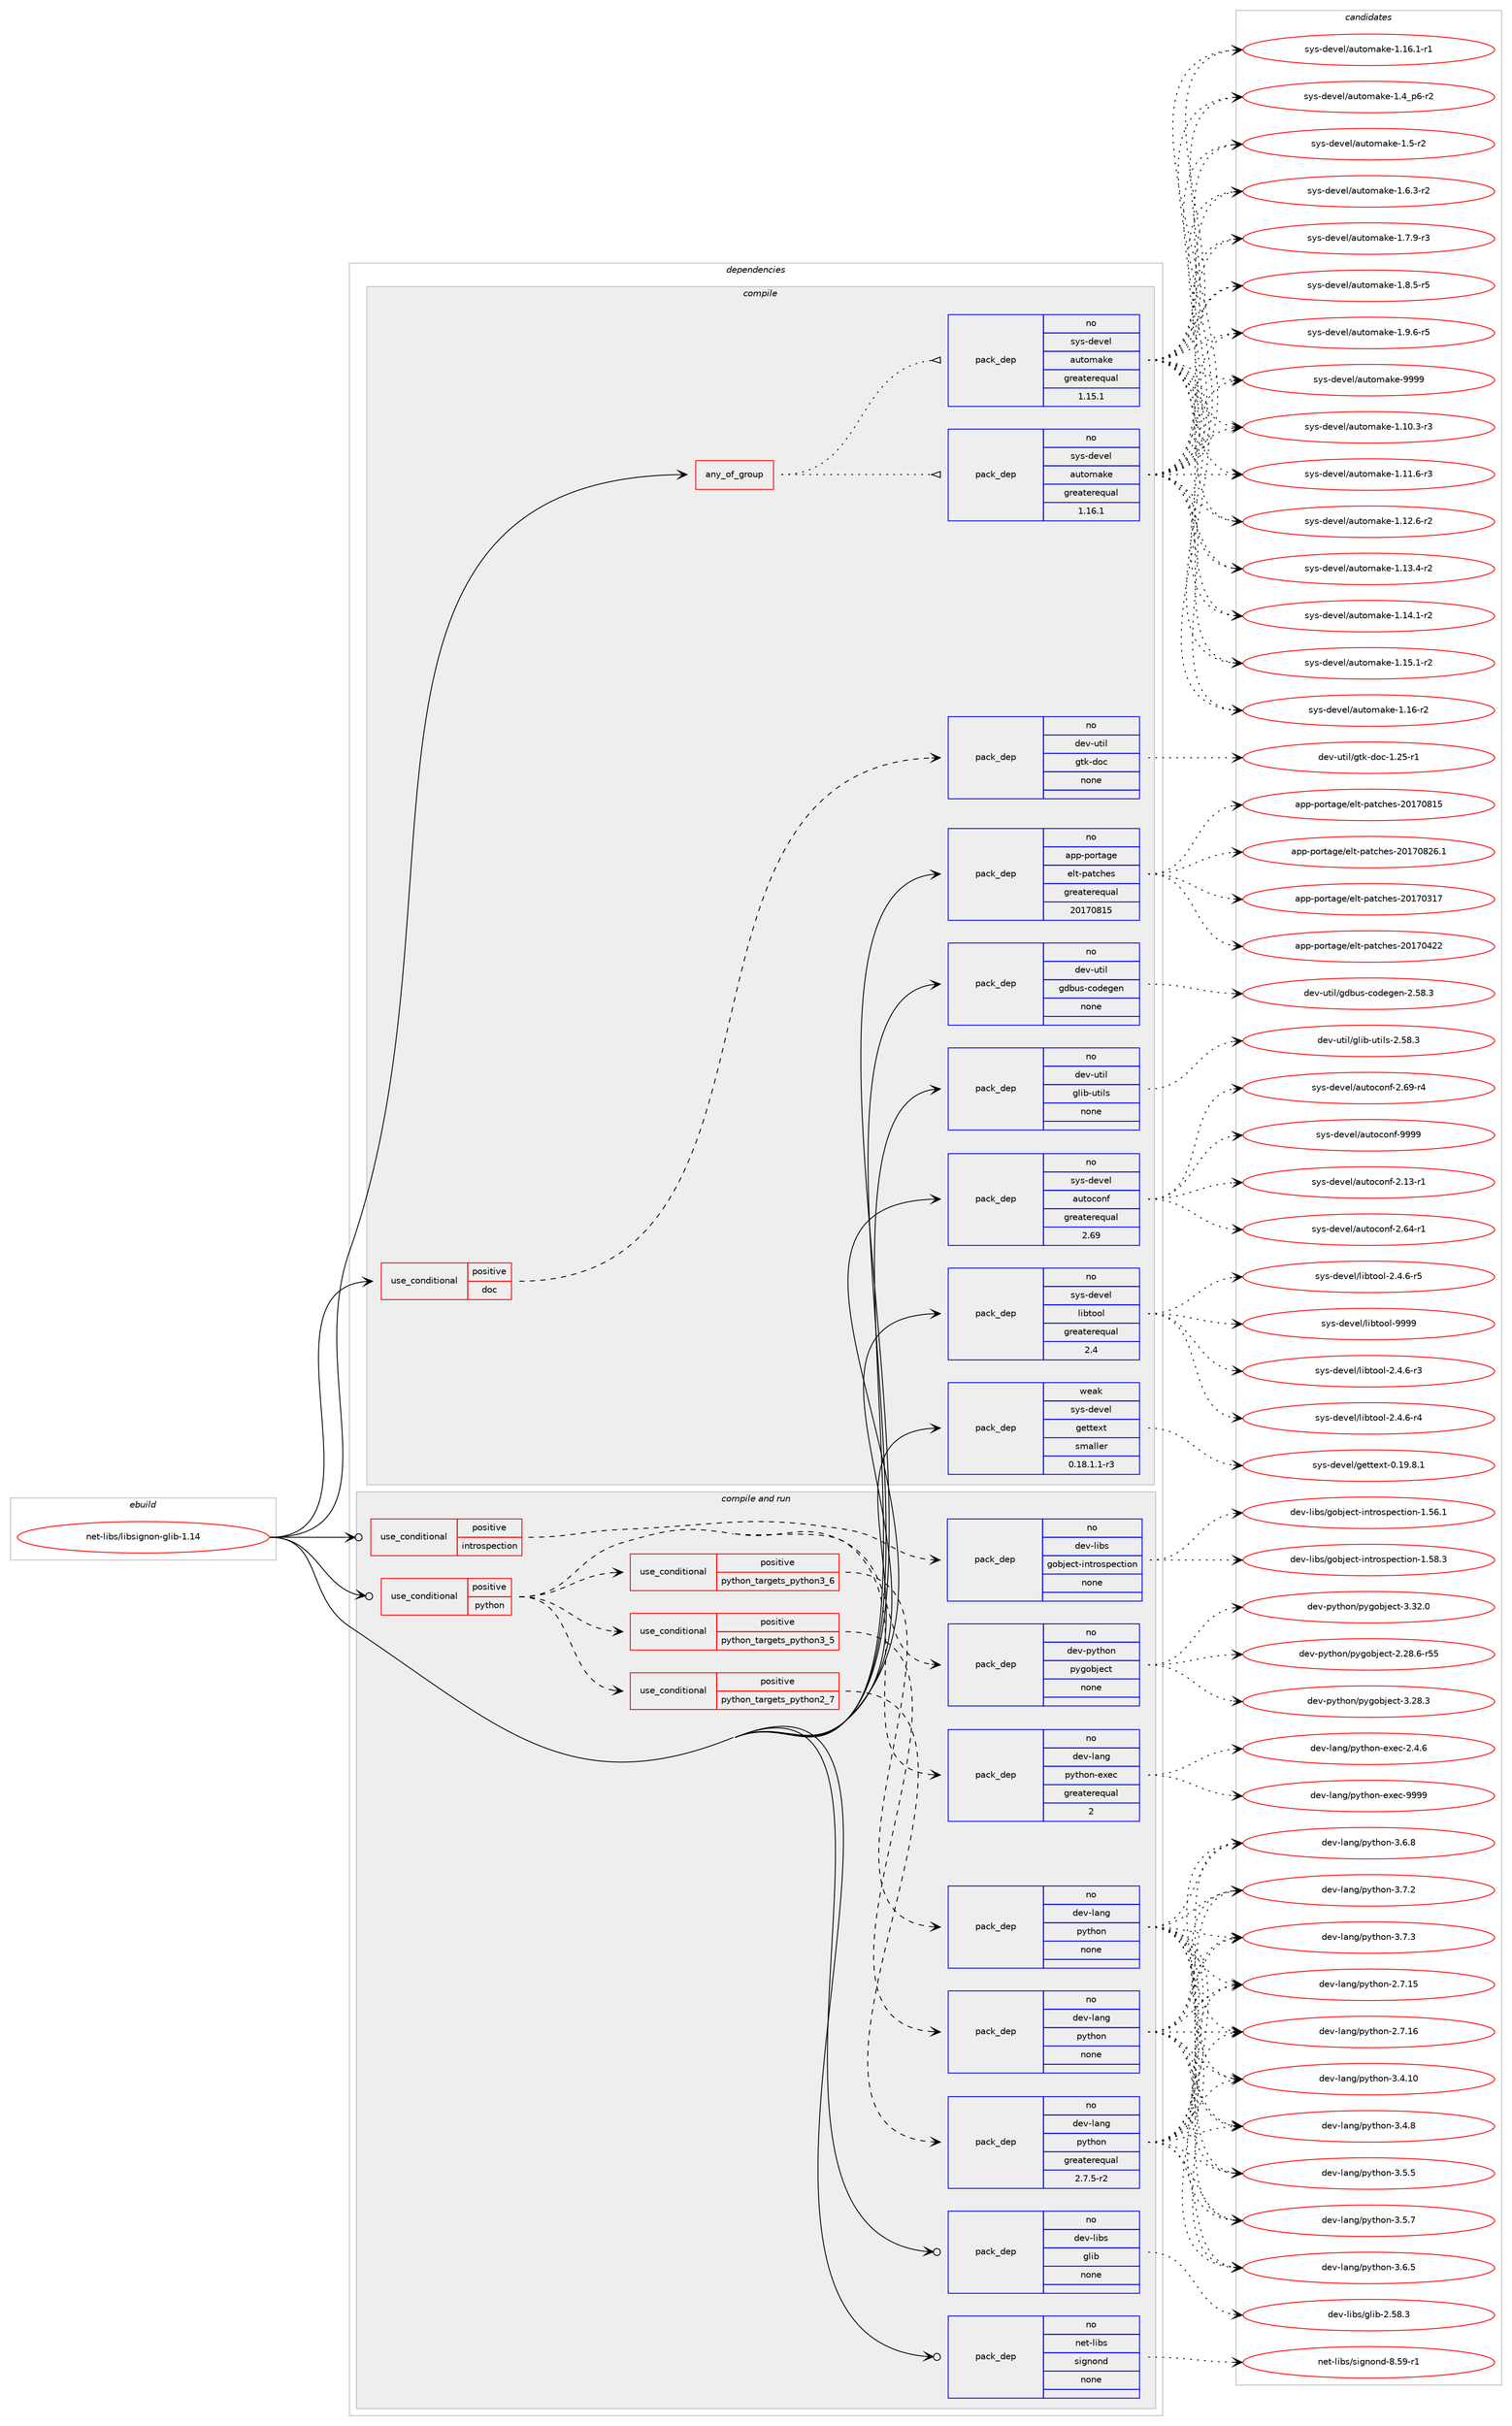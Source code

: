 digraph prolog {

# *************
# Graph options
# *************

newrank=true;
concentrate=true;
compound=true;
graph [rankdir=LR,fontname=Helvetica,fontsize=10,ranksep=1.5];#, ranksep=2.5, nodesep=0.2];
edge  [arrowhead=vee];
node  [fontname=Helvetica,fontsize=10];

# **********
# The ebuild
# **********

subgraph cluster_leftcol {
color=gray;
rank=same;
label=<<i>ebuild</i>>;
id [label="net-libs/libsignon-glib-1.14", color=red, width=4, href="../net-libs/libsignon-glib-1.14.svg"];
}

# ****************
# The dependencies
# ****************

subgraph cluster_midcol {
color=gray;
label=<<i>dependencies</i>>;
subgraph cluster_compile {
fillcolor="#eeeeee";
style=filled;
label=<<i>compile</i>>;
subgraph any41 {
dependency2632 [label=<<TABLE BORDER="0" CELLBORDER="1" CELLSPACING="0" CELLPADDING="4"><TR><TD CELLPADDING="10">any_of_group</TD></TR></TABLE>>, shape=none, color=red];subgraph pack1968 {
dependency2633 [label=<<TABLE BORDER="0" CELLBORDER="1" CELLSPACING="0" CELLPADDING="4" WIDTH="220"><TR><TD ROWSPAN="6" CELLPADDING="30">pack_dep</TD></TR><TR><TD WIDTH="110">no</TD></TR><TR><TD>sys-devel</TD></TR><TR><TD>automake</TD></TR><TR><TD>greaterequal</TD></TR><TR><TD>1.16.1</TD></TR></TABLE>>, shape=none, color=blue];
}
dependency2632:e -> dependency2633:w [weight=20,style="dotted",arrowhead="oinv"];
subgraph pack1969 {
dependency2634 [label=<<TABLE BORDER="0" CELLBORDER="1" CELLSPACING="0" CELLPADDING="4" WIDTH="220"><TR><TD ROWSPAN="6" CELLPADDING="30">pack_dep</TD></TR><TR><TD WIDTH="110">no</TD></TR><TR><TD>sys-devel</TD></TR><TR><TD>automake</TD></TR><TR><TD>greaterequal</TD></TR><TR><TD>1.15.1</TD></TR></TABLE>>, shape=none, color=blue];
}
dependency2632:e -> dependency2634:w [weight=20,style="dotted",arrowhead="oinv"];
}
id:e -> dependency2632:w [weight=20,style="solid",arrowhead="vee"];
subgraph cond618 {
dependency2635 [label=<<TABLE BORDER="0" CELLBORDER="1" CELLSPACING="0" CELLPADDING="4"><TR><TD ROWSPAN="3" CELLPADDING="10">use_conditional</TD></TR><TR><TD>positive</TD></TR><TR><TD>doc</TD></TR></TABLE>>, shape=none, color=red];
subgraph pack1970 {
dependency2636 [label=<<TABLE BORDER="0" CELLBORDER="1" CELLSPACING="0" CELLPADDING="4" WIDTH="220"><TR><TD ROWSPAN="6" CELLPADDING="30">pack_dep</TD></TR><TR><TD WIDTH="110">no</TD></TR><TR><TD>dev-util</TD></TR><TR><TD>gtk-doc</TD></TR><TR><TD>none</TD></TR><TR><TD></TD></TR></TABLE>>, shape=none, color=blue];
}
dependency2635:e -> dependency2636:w [weight=20,style="dashed",arrowhead="vee"];
}
id:e -> dependency2635:w [weight=20,style="solid",arrowhead="vee"];
subgraph pack1971 {
dependency2637 [label=<<TABLE BORDER="0" CELLBORDER="1" CELLSPACING="0" CELLPADDING="4" WIDTH="220"><TR><TD ROWSPAN="6" CELLPADDING="30">pack_dep</TD></TR><TR><TD WIDTH="110">no</TD></TR><TR><TD>app-portage</TD></TR><TR><TD>elt-patches</TD></TR><TR><TD>greaterequal</TD></TR><TR><TD>20170815</TD></TR></TABLE>>, shape=none, color=blue];
}
id:e -> dependency2637:w [weight=20,style="solid",arrowhead="vee"];
subgraph pack1972 {
dependency2638 [label=<<TABLE BORDER="0" CELLBORDER="1" CELLSPACING="0" CELLPADDING="4" WIDTH="220"><TR><TD ROWSPAN="6" CELLPADDING="30">pack_dep</TD></TR><TR><TD WIDTH="110">no</TD></TR><TR><TD>dev-util</TD></TR><TR><TD>gdbus-codegen</TD></TR><TR><TD>none</TD></TR><TR><TD></TD></TR></TABLE>>, shape=none, color=blue];
}
id:e -> dependency2638:w [weight=20,style="solid",arrowhead="vee"];
subgraph pack1973 {
dependency2639 [label=<<TABLE BORDER="0" CELLBORDER="1" CELLSPACING="0" CELLPADDING="4" WIDTH="220"><TR><TD ROWSPAN="6" CELLPADDING="30">pack_dep</TD></TR><TR><TD WIDTH="110">no</TD></TR><TR><TD>dev-util</TD></TR><TR><TD>glib-utils</TD></TR><TR><TD>none</TD></TR><TR><TD></TD></TR></TABLE>>, shape=none, color=blue];
}
id:e -> dependency2639:w [weight=20,style="solid",arrowhead="vee"];
subgraph pack1974 {
dependency2640 [label=<<TABLE BORDER="0" CELLBORDER="1" CELLSPACING="0" CELLPADDING="4" WIDTH="220"><TR><TD ROWSPAN="6" CELLPADDING="30">pack_dep</TD></TR><TR><TD WIDTH="110">no</TD></TR><TR><TD>sys-devel</TD></TR><TR><TD>autoconf</TD></TR><TR><TD>greaterequal</TD></TR><TR><TD>2.69</TD></TR></TABLE>>, shape=none, color=blue];
}
id:e -> dependency2640:w [weight=20,style="solid",arrowhead="vee"];
subgraph pack1975 {
dependency2641 [label=<<TABLE BORDER="0" CELLBORDER="1" CELLSPACING="0" CELLPADDING="4" WIDTH="220"><TR><TD ROWSPAN="6" CELLPADDING="30">pack_dep</TD></TR><TR><TD WIDTH="110">no</TD></TR><TR><TD>sys-devel</TD></TR><TR><TD>libtool</TD></TR><TR><TD>greaterequal</TD></TR><TR><TD>2.4</TD></TR></TABLE>>, shape=none, color=blue];
}
id:e -> dependency2641:w [weight=20,style="solid",arrowhead="vee"];
subgraph pack1976 {
dependency2642 [label=<<TABLE BORDER="0" CELLBORDER="1" CELLSPACING="0" CELLPADDING="4" WIDTH="220"><TR><TD ROWSPAN="6" CELLPADDING="30">pack_dep</TD></TR><TR><TD WIDTH="110">weak</TD></TR><TR><TD>sys-devel</TD></TR><TR><TD>gettext</TD></TR><TR><TD>smaller</TD></TR><TR><TD>0.18.1.1-r3</TD></TR></TABLE>>, shape=none, color=blue];
}
id:e -> dependency2642:w [weight=20,style="solid",arrowhead="vee"];
}
subgraph cluster_compileandrun {
fillcolor="#eeeeee";
style=filled;
label=<<i>compile and run</i>>;
subgraph cond619 {
dependency2643 [label=<<TABLE BORDER="0" CELLBORDER="1" CELLSPACING="0" CELLPADDING="4"><TR><TD ROWSPAN="3" CELLPADDING="10">use_conditional</TD></TR><TR><TD>positive</TD></TR><TR><TD>introspection</TD></TR></TABLE>>, shape=none, color=red];
subgraph pack1977 {
dependency2644 [label=<<TABLE BORDER="0" CELLBORDER="1" CELLSPACING="0" CELLPADDING="4" WIDTH="220"><TR><TD ROWSPAN="6" CELLPADDING="30">pack_dep</TD></TR><TR><TD WIDTH="110">no</TD></TR><TR><TD>dev-libs</TD></TR><TR><TD>gobject-introspection</TD></TR><TR><TD>none</TD></TR><TR><TD></TD></TR></TABLE>>, shape=none, color=blue];
}
dependency2643:e -> dependency2644:w [weight=20,style="dashed",arrowhead="vee"];
}
id:e -> dependency2643:w [weight=20,style="solid",arrowhead="odotvee"];
subgraph cond620 {
dependency2645 [label=<<TABLE BORDER="0" CELLBORDER="1" CELLSPACING="0" CELLPADDING="4"><TR><TD ROWSPAN="3" CELLPADDING="10">use_conditional</TD></TR><TR><TD>positive</TD></TR><TR><TD>python</TD></TR></TABLE>>, shape=none, color=red];
subgraph cond621 {
dependency2646 [label=<<TABLE BORDER="0" CELLBORDER="1" CELLSPACING="0" CELLPADDING="4"><TR><TD ROWSPAN="3" CELLPADDING="10">use_conditional</TD></TR><TR><TD>positive</TD></TR><TR><TD>python_targets_python2_7</TD></TR></TABLE>>, shape=none, color=red];
subgraph pack1978 {
dependency2647 [label=<<TABLE BORDER="0" CELLBORDER="1" CELLSPACING="0" CELLPADDING="4" WIDTH="220"><TR><TD ROWSPAN="6" CELLPADDING="30">pack_dep</TD></TR><TR><TD WIDTH="110">no</TD></TR><TR><TD>dev-lang</TD></TR><TR><TD>python</TD></TR><TR><TD>greaterequal</TD></TR><TR><TD>2.7.5-r2</TD></TR></TABLE>>, shape=none, color=blue];
}
dependency2646:e -> dependency2647:w [weight=20,style="dashed",arrowhead="vee"];
}
dependency2645:e -> dependency2646:w [weight=20,style="dashed",arrowhead="vee"];
subgraph cond622 {
dependency2648 [label=<<TABLE BORDER="0" CELLBORDER="1" CELLSPACING="0" CELLPADDING="4"><TR><TD ROWSPAN="3" CELLPADDING="10">use_conditional</TD></TR><TR><TD>positive</TD></TR><TR><TD>python_targets_python3_5</TD></TR></TABLE>>, shape=none, color=red];
subgraph pack1979 {
dependency2649 [label=<<TABLE BORDER="0" CELLBORDER="1" CELLSPACING="0" CELLPADDING="4" WIDTH="220"><TR><TD ROWSPAN="6" CELLPADDING="30">pack_dep</TD></TR><TR><TD WIDTH="110">no</TD></TR><TR><TD>dev-lang</TD></TR><TR><TD>python</TD></TR><TR><TD>none</TD></TR><TR><TD></TD></TR></TABLE>>, shape=none, color=blue];
}
dependency2648:e -> dependency2649:w [weight=20,style="dashed",arrowhead="vee"];
}
dependency2645:e -> dependency2648:w [weight=20,style="dashed",arrowhead="vee"];
subgraph cond623 {
dependency2650 [label=<<TABLE BORDER="0" CELLBORDER="1" CELLSPACING="0" CELLPADDING="4"><TR><TD ROWSPAN="3" CELLPADDING="10">use_conditional</TD></TR><TR><TD>positive</TD></TR><TR><TD>python_targets_python3_6</TD></TR></TABLE>>, shape=none, color=red];
subgraph pack1980 {
dependency2651 [label=<<TABLE BORDER="0" CELLBORDER="1" CELLSPACING="0" CELLPADDING="4" WIDTH="220"><TR><TD ROWSPAN="6" CELLPADDING="30">pack_dep</TD></TR><TR><TD WIDTH="110">no</TD></TR><TR><TD>dev-lang</TD></TR><TR><TD>python</TD></TR><TR><TD>none</TD></TR><TR><TD></TD></TR></TABLE>>, shape=none, color=blue];
}
dependency2650:e -> dependency2651:w [weight=20,style="dashed",arrowhead="vee"];
}
dependency2645:e -> dependency2650:w [weight=20,style="dashed",arrowhead="vee"];
subgraph pack1981 {
dependency2652 [label=<<TABLE BORDER="0" CELLBORDER="1" CELLSPACING="0" CELLPADDING="4" WIDTH="220"><TR><TD ROWSPAN="6" CELLPADDING="30">pack_dep</TD></TR><TR><TD WIDTH="110">no</TD></TR><TR><TD>dev-lang</TD></TR><TR><TD>python-exec</TD></TR><TR><TD>greaterequal</TD></TR><TR><TD>2</TD></TR></TABLE>>, shape=none, color=blue];
}
dependency2645:e -> dependency2652:w [weight=20,style="dashed",arrowhead="vee"];
subgraph pack1982 {
dependency2653 [label=<<TABLE BORDER="0" CELLBORDER="1" CELLSPACING="0" CELLPADDING="4" WIDTH="220"><TR><TD ROWSPAN="6" CELLPADDING="30">pack_dep</TD></TR><TR><TD WIDTH="110">no</TD></TR><TR><TD>dev-python</TD></TR><TR><TD>pygobject</TD></TR><TR><TD>none</TD></TR><TR><TD></TD></TR></TABLE>>, shape=none, color=blue];
}
dependency2645:e -> dependency2653:w [weight=20,style="dashed",arrowhead="vee"];
}
id:e -> dependency2645:w [weight=20,style="solid",arrowhead="odotvee"];
subgraph pack1983 {
dependency2654 [label=<<TABLE BORDER="0" CELLBORDER="1" CELLSPACING="0" CELLPADDING="4" WIDTH="220"><TR><TD ROWSPAN="6" CELLPADDING="30">pack_dep</TD></TR><TR><TD WIDTH="110">no</TD></TR><TR><TD>dev-libs</TD></TR><TR><TD>glib</TD></TR><TR><TD>none</TD></TR><TR><TD></TD></TR></TABLE>>, shape=none, color=blue];
}
id:e -> dependency2654:w [weight=20,style="solid",arrowhead="odotvee"];
subgraph pack1984 {
dependency2655 [label=<<TABLE BORDER="0" CELLBORDER="1" CELLSPACING="0" CELLPADDING="4" WIDTH="220"><TR><TD ROWSPAN="6" CELLPADDING="30">pack_dep</TD></TR><TR><TD WIDTH="110">no</TD></TR><TR><TD>net-libs</TD></TR><TR><TD>signond</TD></TR><TR><TD>none</TD></TR><TR><TD></TD></TR></TABLE>>, shape=none, color=blue];
}
id:e -> dependency2655:w [weight=20,style="solid",arrowhead="odotvee"];
}
subgraph cluster_run {
fillcolor="#eeeeee";
style=filled;
label=<<i>run</i>>;
}
}

# **************
# The candidates
# **************

subgraph cluster_choices {
rank=same;
color=gray;
label=<<i>candidates</i>>;

subgraph choice1968 {
color=black;
nodesep=1;
choice11512111545100101118101108479711711611110997107101454946494846514511451 [label="sys-devel/automake-1.10.3-r3", color=red, width=4,href="../sys-devel/automake-1.10.3-r3.svg"];
choice11512111545100101118101108479711711611110997107101454946494946544511451 [label="sys-devel/automake-1.11.6-r3", color=red, width=4,href="../sys-devel/automake-1.11.6-r3.svg"];
choice11512111545100101118101108479711711611110997107101454946495046544511450 [label="sys-devel/automake-1.12.6-r2", color=red, width=4,href="../sys-devel/automake-1.12.6-r2.svg"];
choice11512111545100101118101108479711711611110997107101454946495146524511450 [label="sys-devel/automake-1.13.4-r2", color=red, width=4,href="../sys-devel/automake-1.13.4-r2.svg"];
choice11512111545100101118101108479711711611110997107101454946495246494511450 [label="sys-devel/automake-1.14.1-r2", color=red, width=4,href="../sys-devel/automake-1.14.1-r2.svg"];
choice11512111545100101118101108479711711611110997107101454946495346494511450 [label="sys-devel/automake-1.15.1-r2", color=red, width=4,href="../sys-devel/automake-1.15.1-r2.svg"];
choice1151211154510010111810110847971171161111099710710145494649544511450 [label="sys-devel/automake-1.16-r2", color=red, width=4,href="../sys-devel/automake-1.16-r2.svg"];
choice11512111545100101118101108479711711611110997107101454946495446494511449 [label="sys-devel/automake-1.16.1-r1", color=red, width=4,href="../sys-devel/automake-1.16.1-r1.svg"];
choice115121115451001011181011084797117116111109971071014549465295112544511450 [label="sys-devel/automake-1.4_p6-r2", color=red, width=4,href="../sys-devel/automake-1.4_p6-r2.svg"];
choice11512111545100101118101108479711711611110997107101454946534511450 [label="sys-devel/automake-1.5-r2", color=red, width=4,href="../sys-devel/automake-1.5-r2.svg"];
choice115121115451001011181011084797117116111109971071014549465446514511450 [label="sys-devel/automake-1.6.3-r2", color=red, width=4,href="../sys-devel/automake-1.6.3-r2.svg"];
choice115121115451001011181011084797117116111109971071014549465546574511451 [label="sys-devel/automake-1.7.9-r3", color=red, width=4,href="../sys-devel/automake-1.7.9-r3.svg"];
choice115121115451001011181011084797117116111109971071014549465646534511453 [label="sys-devel/automake-1.8.5-r5", color=red, width=4,href="../sys-devel/automake-1.8.5-r5.svg"];
choice115121115451001011181011084797117116111109971071014549465746544511453 [label="sys-devel/automake-1.9.6-r5", color=red, width=4,href="../sys-devel/automake-1.9.6-r5.svg"];
choice115121115451001011181011084797117116111109971071014557575757 [label="sys-devel/automake-9999", color=red, width=4,href="../sys-devel/automake-9999.svg"];
dependency2633:e -> choice11512111545100101118101108479711711611110997107101454946494846514511451:w [style=dotted,weight="100"];
dependency2633:e -> choice11512111545100101118101108479711711611110997107101454946494946544511451:w [style=dotted,weight="100"];
dependency2633:e -> choice11512111545100101118101108479711711611110997107101454946495046544511450:w [style=dotted,weight="100"];
dependency2633:e -> choice11512111545100101118101108479711711611110997107101454946495146524511450:w [style=dotted,weight="100"];
dependency2633:e -> choice11512111545100101118101108479711711611110997107101454946495246494511450:w [style=dotted,weight="100"];
dependency2633:e -> choice11512111545100101118101108479711711611110997107101454946495346494511450:w [style=dotted,weight="100"];
dependency2633:e -> choice1151211154510010111810110847971171161111099710710145494649544511450:w [style=dotted,weight="100"];
dependency2633:e -> choice11512111545100101118101108479711711611110997107101454946495446494511449:w [style=dotted,weight="100"];
dependency2633:e -> choice115121115451001011181011084797117116111109971071014549465295112544511450:w [style=dotted,weight="100"];
dependency2633:e -> choice11512111545100101118101108479711711611110997107101454946534511450:w [style=dotted,weight="100"];
dependency2633:e -> choice115121115451001011181011084797117116111109971071014549465446514511450:w [style=dotted,weight="100"];
dependency2633:e -> choice115121115451001011181011084797117116111109971071014549465546574511451:w [style=dotted,weight="100"];
dependency2633:e -> choice115121115451001011181011084797117116111109971071014549465646534511453:w [style=dotted,weight="100"];
dependency2633:e -> choice115121115451001011181011084797117116111109971071014549465746544511453:w [style=dotted,weight="100"];
dependency2633:e -> choice115121115451001011181011084797117116111109971071014557575757:w [style=dotted,weight="100"];
}
subgraph choice1969 {
color=black;
nodesep=1;
choice11512111545100101118101108479711711611110997107101454946494846514511451 [label="sys-devel/automake-1.10.3-r3", color=red, width=4,href="../sys-devel/automake-1.10.3-r3.svg"];
choice11512111545100101118101108479711711611110997107101454946494946544511451 [label="sys-devel/automake-1.11.6-r3", color=red, width=4,href="../sys-devel/automake-1.11.6-r3.svg"];
choice11512111545100101118101108479711711611110997107101454946495046544511450 [label="sys-devel/automake-1.12.6-r2", color=red, width=4,href="../sys-devel/automake-1.12.6-r2.svg"];
choice11512111545100101118101108479711711611110997107101454946495146524511450 [label="sys-devel/automake-1.13.4-r2", color=red, width=4,href="../sys-devel/automake-1.13.4-r2.svg"];
choice11512111545100101118101108479711711611110997107101454946495246494511450 [label="sys-devel/automake-1.14.1-r2", color=red, width=4,href="../sys-devel/automake-1.14.1-r2.svg"];
choice11512111545100101118101108479711711611110997107101454946495346494511450 [label="sys-devel/automake-1.15.1-r2", color=red, width=4,href="../sys-devel/automake-1.15.1-r2.svg"];
choice1151211154510010111810110847971171161111099710710145494649544511450 [label="sys-devel/automake-1.16-r2", color=red, width=4,href="../sys-devel/automake-1.16-r2.svg"];
choice11512111545100101118101108479711711611110997107101454946495446494511449 [label="sys-devel/automake-1.16.1-r1", color=red, width=4,href="../sys-devel/automake-1.16.1-r1.svg"];
choice115121115451001011181011084797117116111109971071014549465295112544511450 [label="sys-devel/automake-1.4_p6-r2", color=red, width=4,href="../sys-devel/automake-1.4_p6-r2.svg"];
choice11512111545100101118101108479711711611110997107101454946534511450 [label="sys-devel/automake-1.5-r2", color=red, width=4,href="../sys-devel/automake-1.5-r2.svg"];
choice115121115451001011181011084797117116111109971071014549465446514511450 [label="sys-devel/automake-1.6.3-r2", color=red, width=4,href="../sys-devel/automake-1.6.3-r2.svg"];
choice115121115451001011181011084797117116111109971071014549465546574511451 [label="sys-devel/automake-1.7.9-r3", color=red, width=4,href="../sys-devel/automake-1.7.9-r3.svg"];
choice115121115451001011181011084797117116111109971071014549465646534511453 [label="sys-devel/automake-1.8.5-r5", color=red, width=4,href="../sys-devel/automake-1.8.5-r5.svg"];
choice115121115451001011181011084797117116111109971071014549465746544511453 [label="sys-devel/automake-1.9.6-r5", color=red, width=4,href="../sys-devel/automake-1.9.6-r5.svg"];
choice115121115451001011181011084797117116111109971071014557575757 [label="sys-devel/automake-9999", color=red, width=4,href="../sys-devel/automake-9999.svg"];
dependency2634:e -> choice11512111545100101118101108479711711611110997107101454946494846514511451:w [style=dotted,weight="100"];
dependency2634:e -> choice11512111545100101118101108479711711611110997107101454946494946544511451:w [style=dotted,weight="100"];
dependency2634:e -> choice11512111545100101118101108479711711611110997107101454946495046544511450:w [style=dotted,weight="100"];
dependency2634:e -> choice11512111545100101118101108479711711611110997107101454946495146524511450:w [style=dotted,weight="100"];
dependency2634:e -> choice11512111545100101118101108479711711611110997107101454946495246494511450:w [style=dotted,weight="100"];
dependency2634:e -> choice11512111545100101118101108479711711611110997107101454946495346494511450:w [style=dotted,weight="100"];
dependency2634:e -> choice1151211154510010111810110847971171161111099710710145494649544511450:w [style=dotted,weight="100"];
dependency2634:e -> choice11512111545100101118101108479711711611110997107101454946495446494511449:w [style=dotted,weight="100"];
dependency2634:e -> choice115121115451001011181011084797117116111109971071014549465295112544511450:w [style=dotted,weight="100"];
dependency2634:e -> choice11512111545100101118101108479711711611110997107101454946534511450:w [style=dotted,weight="100"];
dependency2634:e -> choice115121115451001011181011084797117116111109971071014549465446514511450:w [style=dotted,weight="100"];
dependency2634:e -> choice115121115451001011181011084797117116111109971071014549465546574511451:w [style=dotted,weight="100"];
dependency2634:e -> choice115121115451001011181011084797117116111109971071014549465646534511453:w [style=dotted,weight="100"];
dependency2634:e -> choice115121115451001011181011084797117116111109971071014549465746544511453:w [style=dotted,weight="100"];
dependency2634:e -> choice115121115451001011181011084797117116111109971071014557575757:w [style=dotted,weight="100"];
}
subgraph choice1970 {
color=black;
nodesep=1;
choice1001011184511711610510847103116107451001119945494650534511449 [label="dev-util/gtk-doc-1.25-r1", color=red, width=4,href="../dev-util/gtk-doc-1.25-r1.svg"];
dependency2636:e -> choice1001011184511711610510847103116107451001119945494650534511449:w [style=dotted,weight="100"];
}
subgraph choice1971 {
color=black;
nodesep=1;
choice97112112451121111141169710310147101108116451129711699104101115455048495548514955 [label="app-portage/elt-patches-20170317", color=red, width=4,href="../app-portage/elt-patches-20170317.svg"];
choice97112112451121111141169710310147101108116451129711699104101115455048495548525050 [label="app-portage/elt-patches-20170422", color=red, width=4,href="../app-portage/elt-patches-20170422.svg"];
choice97112112451121111141169710310147101108116451129711699104101115455048495548564953 [label="app-portage/elt-patches-20170815", color=red, width=4,href="../app-portage/elt-patches-20170815.svg"];
choice971121124511211111411697103101471011081164511297116991041011154550484955485650544649 [label="app-portage/elt-patches-20170826.1", color=red, width=4,href="../app-portage/elt-patches-20170826.1.svg"];
dependency2637:e -> choice97112112451121111141169710310147101108116451129711699104101115455048495548514955:w [style=dotted,weight="100"];
dependency2637:e -> choice97112112451121111141169710310147101108116451129711699104101115455048495548525050:w [style=dotted,weight="100"];
dependency2637:e -> choice97112112451121111141169710310147101108116451129711699104101115455048495548564953:w [style=dotted,weight="100"];
dependency2637:e -> choice971121124511211111411697103101471011081164511297116991041011154550484955485650544649:w [style=dotted,weight="100"];
}
subgraph choice1972 {
color=black;
nodesep=1;
choice100101118451171161051084710310098117115459911110010110310111045504653564651 [label="dev-util/gdbus-codegen-2.58.3", color=red, width=4,href="../dev-util/gdbus-codegen-2.58.3.svg"];
dependency2638:e -> choice100101118451171161051084710310098117115459911110010110310111045504653564651:w [style=dotted,weight="100"];
}
subgraph choice1973 {
color=black;
nodesep=1;
choice1001011184511711610510847103108105984511711610510811545504653564651 [label="dev-util/glib-utils-2.58.3", color=red, width=4,href="../dev-util/glib-utils-2.58.3.svg"];
dependency2639:e -> choice1001011184511711610510847103108105984511711610510811545504653564651:w [style=dotted,weight="100"];
}
subgraph choice1974 {
color=black;
nodesep=1;
choice1151211154510010111810110847971171161119911111010245504649514511449 [label="sys-devel/autoconf-2.13-r1", color=red, width=4,href="../sys-devel/autoconf-2.13-r1.svg"];
choice1151211154510010111810110847971171161119911111010245504654524511449 [label="sys-devel/autoconf-2.64-r1", color=red, width=4,href="../sys-devel/autoconf-2.64-r1.svg"];
choice1151211154510010111810110847971171161119911111010245504654574511452 [label="sys-devel/autoconf-2.69-r4", color=red, width=4,href="../sys-devel/autoconf-2.69-r4.svg"];
choice115121115451001011181011084797117116111991111101024557575757 [label="sys-devel/autoconf-9999", color=red, width=4,href="../sys-devel/autoconf-9999.svg"];
dependency2640:e -> choice1151211154510010111810110847971171161119911111010245504649514511449:w [style=dotted,weight="100"];
dependency2640:e -> choice1151211154510010111810110847971171161119911111010245504654524511449:w [style=dotted,weight="100"];
dependency2640:e -> choice1151211154510010111810110847971171161119911111010245504654574511452:w [style=dotted,weight="100"];
dependency2640:e -> choice115121115451001011181011084797117116111991111101024557575757:w [style=dotted,weight="100"];
}
subgraph choice1975 {
color=black;
nodesep=1;
choice1151211154510010111810110847108105981161111111084550465246544511451 [label="sys-devel/libtool-2.4.6-r3", color=red, width=4,href="../sys-devel/libtool-2.4.6-r3.svg"];
choice1151211154510010111810110847108105981161111111084550465246544511452 [label="sys-devel/libtool-2.4.6-r4", color=red, width=4,href="../sys-devel/libtool-2.4.6-r4.svg"];
choice1151211154510010111810110847108105981161111111084550465246544511453 [label="sys-devel/libtool-2.4.6-r5", color=red, width=4,href="../sys-devel/libtool-2.4.6-r5.svg"];
choice1151211154510010111810110847108105981161111111084557575757 [label="sys-devel/libtool-9999", color=red, width=4,href="../sys-devel/libtool-9999.svg"];
dependency2641:e -> choice1151211154510010111810110847108105981161111111084550465246544511451:w [style=dotted,weight="100"];
dependency2641:e -> choice1151211154510010111810110847108105981161111111084550465246544511452:w [style=dotted,weight="100"];
dependency2641:e -> choice1151211154510010111810110847108105981161111111084550465246544511453:w [style=dotted,weight="100"];
dependency2641:e -> choice1151211154510010111810110847108105981161111111084557575757:w [style=dotted,weight="100"];
}
subgraph choice1976 {
color=black;
nodesep=1;
choice1151211154510010111810110847103101116116101120116454846495746564649 [label="sys-devel/gettext-0.19.8.1", color=red, width=4,href="../sys-devel/gettext-0.19.8.1.svg"];
dependency2642:e -> choice1151211154510010111810110847103101116116101120116454846495746564649:w [style=dotted,weight="100"];
}
subgraph choice1977 {
color=black;
nodesep=1;
choice1001011184510810598115471031119810610199116451051101161141111151121019911610511111045494653544649 [label="dev-libs/gobject-introspection-1.56.1", color=red, width=4,href="../dev-libs/gobject-introspection-1.56.1.svg"];
choice1001011184510810598115471031119810610199116451051101161141111151121019911610511111045494653564651 [label="dev-libs/gobject-introspection-1.58.3", color=red, width=4,href="../dev-libs/gobject-introspection-1.58.3.svg"];
dependency2644:e -> choice1001011184510810598115471031119810610199116451051101161141111151121019911610511111045494653544649:w [style=dotted,weight="100"];
dependency2644:e -> choice1001011184510810598115471031119810610199116451051101161141111151121019911610511111045494653564651:w [style=dotted,weight="100"];
}
subgraph choice1978 {
color=black;
nodesep=1;
choice10010111845108971101034711212111610411111045504655464953 [label="dev-lang/python-2.7.15", color=red, width=4,href="../dev-lang/python-2.7.15.svg"];
choice10010111845108971101034711212111610411111045504655464954 [label="dev-lang/python-2.7.16", color=red, width=4,href="../dev-lang/python-2.7.16.svg"];
choice10010111845108971101034711212111610411111045514652464948 [label="dev-lang/python-3.4.10", color=red, width=4,href="../dev-lang/python-3.4.10.svg"];
choice100101118451089711010347112121116104111110455146524656 [label="dev-lang/python-3.4.8", color=red, width=4,href="../dev-lang/python-3.4.8.svg"];
choice100101118451089711010347112121116104111110455146534653 [label="dev-lang/python-3.5.5", color=red, width=4,href="../dev-lang/python-3.5.5.svg"];
choice100101118451089711010347112121116104111110455146534655 [label="dev-lang/python-3.5.7", color=red, width=4,href="../dev-lang/python-3.5.7.svg"];
choice100101118451089711010347112121116104111110455146544653 [label="dev-lang/python-3.6.5", color=red, width=4,href="../dev-lang/python-3.6.5.svg"];
choice100101118451089711010347112121116104111110455146544656 [label="dev-lang/python-3.6.8", color=red, width=4,href="../dev-lang/python-3.6.8.svg"];
choice100101118451089711010347112121116104111110455146554650 [label="dev-lang/python-3.7.2", color=red, width=4,href="../dev-lang/python-3.7.2.svg"];
choice100101118451089711010347112121116104111110455146554651 [label="dev-lang/python-3.7.3", color=red, width=4,href="../dev-lang/python-3.7.3.svg"];
dependency2647:e -> choice10010111845108971101034711212111610411111045504655464953:w [style=dotted,weight="100"];
dependency2647:e -> choice10010111845108971101034711212111610411111045504655464954:w [style=dotted,weight="100"];
dependency2647:e -> choice10010111845108971101034711212111610411111045514652464948:w [style=dotted,weight="100"];
dependency2647:e -> choice100101118451089711010347112121116104111110455146524656:w [style=dotted,weight="100"];
dependency2647:e -> choice100101118451089711010347112121116104111110455146534653:w [style=dotted,weight="100"];
dependency2647:e -> choice100101118451089711010347112121116104111110455146534655:w [style=dotted,weight="100"];
dependency2647:e -> choice100101118451089711010347112121116104111110455146544653:w [style=dotted,weight="100"];
dependency2647:e -> choice100101118451089711010347112121116104111110455146544656:w [style=dotted,weight="100"];
dependency2647:e -> choice100101118451089711010347112121116104111110455146554650:w [style=dotted,weight="100"];
dependency2647:e -> choice100101118451089711010347112121116104111110455146554651:w [style=dotted,weight="100"];
}
subgraph choice1979 {
color=black;
nodesep=1;
choice10010111845108971101034711212111610411111045504655464953 [label="dev-lang/python-2.7.15", color=red, width=4,href="../dev-lang/python-2.7.15.svg"];
choice10010111845108971101034711212111610411111045504655464954 [label="dev-lang/python-2.7.16", color=red, width=4,href="../dev-lang/python-2.7.16.svg"];
choice10010111845108971101034711212111610411111045514652464948 [label="dev-lang/python-3.4.10", color=red, width=4,href="../dev-lang/python-3.4.10.svg"];
choice100101118451089711010347112121116104111110455146524656 [label="dev-lang/python-3.4.8", color=red, width=4,href="../dev-lang/python-3.4.8.svg"];
choice100101118451089711010347112121116104111110455146534653 [label="dev-lang/python-3.5.5", color=red, width=4,href="../dev-lang/python-3.5.5.svg"];
choice100101118451089711010347112121116104111110455146534655 [label="dev-lang/python-3.5.7", color=red, width=4,href="../dev-lang/python-3.5.7.svg"];
choice100101118451089711010347112121116104111110455146544653 [label="dev-lang/python-3.6.5", color=red, width=4,href="../dev-lang/python-3.6.5.svg"];
choice100101118451089711010347112121116104111110455146544656 [label="dev-lang/python-3.6.8", color=red, width=4,href="../dev-lang/python-3.6.8.svg"];
choice100101118451089711010347112121116104111110455146554650 [label="dev-lang/python-3.7.2", color=red, width=4,href="../dev-lang/python-3.7.2.svg"];
choice100101118451089711010347112121116104111110455146554651 [label="dev-lang/python-3.7.3", color=red, width=4,href="../dev-lang/python-3.7.3.svg"];
dependency2649:e -> choice10010111845108971101034711212111610411111045504655464953:w [style=dotted,weight="100"];
dependency2649:e -> choice10010111845108971101034711212111610411111045504655464954:w [style=dotted,weight="100"];
dependency2649:e -> choice10010111845108971101034711212111610411111045514652464948:w [style=dotted,weight="100"];
dependency2649:e -> choice100101118451089711010347112121116104111110455146524656:w [style=dotted,weight="100"];
dependency2649:e -> choice100101118451089711010347112121116104111110455146534653:w [style=dotted,weight="100"];
dependency2649:e -> choice100101118451089711010347112121116104111110455146534655:w [style=dotted,weight="100"];
dependency2649:e -> choice100101118451089711010347112121116104111110455146544653:w [style=dotted,weight="100"];
dependency2649:e -> choice100101118451089711010347112121116104111110455146544656:w [style=dotted,weight="100"];
dependency2649:e -> choice100101118451089711010347112121116104111110455146554650:w [style=dotted,weight="100"];
dependency2649:e -> choice100101118451089711010347112121116104111110455146554651:w [style=dotted,weight="100"];
}
subgraph choice1980 {
color=black;
nodesep=1;
choice10010111845108971101034711212111610411111045504655464953 [label="dev-lang/python-2.7.15", color=red, width=4,href="../dev-lang/python-2.7.15.svg"];
choice10010111845108971101034711212111610411111045504655464954 [label="dev-lang/python-2.7.16", color=red, width=4,href="../dev-lang/python-2.7.16.svg"];
choice10010111845108971101034711212111610411111045514652464948 [label="dev-lang/python-3.4.10", color=red, width=4,href="../dev-lang/python-3.4.10.svg"];
choice100101118451089711010347112121116104111110455146524656 [label="dev-lang/python-3.4.8", color=red, width=4,href="../dev-lang/python-3.4.8.svg"];
choice100101118451089711010347112121116104111110455146534653 [label="dev-lang/python-3.5.5", color=red, width=4,href="../dev-lang/python-3.5.5.svg"];
choice100101118451089711010347112121116104111110455146534655 [label="dev-lang/python-3.5.7", color=red, width=4,href="../dev-lang/python-3.5.7.svg"];
choice100101118451089711010347112121116104111110455146544653 [label="dev-lang/python-3.6.5", color=red, width=4,href="../dev-lang/python-3.6.5.svg"];
choice100101118451089711010347112121116104111110455146544656 [label="dev-lang/python-3.6.8", color=red, width=4,href="../dev-lang/python-3.6.8.svg"];
choice100101118451089711010347112121116104111110455146554650 [label="dev-lang/python-3.7.2", color=red, width=4,href="../dev-lang/python-3.7.2.svg"];
choice100101118451089711010347112121116104111110455146554651 [label="dev-lang/python-3.7.3", color=red, width=4,href="../dev-lang/python-3.7.3.svg"];
dependency2651:e -> choice10010111845108971101034711212111610411111045504655464953:w [style=dotted,weight="100"];
dependency2651:e -> choice10010111845108971101034711212111610411111045504655464954:w [style=dotted,weight="100"];
dependency2651:e -> choice10010111845108971101034711212111610411111045514652464948:w [style=dotted,weight="100"];
dependency2651:e -> choice100101118451089711010347112121116104111110455146524656:w [style=dotted,weight="100"];
dependency2651:e -> choice100101118451089711010347112121116104111110455146534653:w [style=dotted,weight="100"];
dependency2651:e -> choice100101118451089711010347112121116104111110455146534655:w [style=dotted,weight="100"];
dependency2651:e -> choice100101118451089711010347112121116104111110455146544653:w [style=dotted,weight="100"];
dependency2651:e -> choice100101118451089711010347112121116104111110455146544656:w [style=dotted,weight="100"];
dependency2651:e -> choice100101118451089711010347112121116104111110455146554650:w [style=dotted,weight="100"];
dependency2651:e -> choice100101118451089711010347112121116104111110455146554651:w [style=dotted,weight="100"];
}
subgraph choice1981 {
color=black;
nodesep=1;
choice1001011184510897110103471121211161041111104510112010199455046524654 [label="dev-lang/python-exec-2.4.6", color=red, width=4,href="../dev-lang/python-exec-2.4.6.svg"];
choice10010111845108971101034711212111610411111045101120101994557575757 [label="dev-lang/python-exec-9999", color=red, width=4,href="../dev-lang/python-exec-9999.svg"];
dependency2652:e -> choice1001011184510897110103471121211161041111104510112010199455046524654:w [style=dotted,weight="100"];
dependency2652:e -> choice10010111845108971101034711212111610411111045101120101994557575757:w [style=dotted,weight="100"];
}
subgraph choice1982 {
color=black;
nodesep=1;
choice1001011184511212111610411111047112121103111981061019911645504650564654451145353 [label="dev-python/pygobject-2.28.6-r55", color=red, width=4,href="../dev-python/pygobject-2.28.6-r55.svg"];
choice1001011184511212111610411111047112121103111981061019911645514650564651 [label="dev-python/pygobject-3.28.3", color=red, width=4,href="../dev-python/pygobject-3.28.3.svg"];
choice1001011184511212111610411111047112121103111981061019911645514651504648 [label="dev-python/pygobject-3.32.0", color=red, width=4,href="../dev-python/pygobject-3.32.0.svg"];
dependency2653:e -> choice1001011184511212111610411111047112121103111981061019911645504650564654451145353:w [style=dotted,weight="100"];
dependency2653:e -> choice1001011184511212111610411111047112121103111981061019911645514650564651:w [style=dotted,weight="100"];
dependency2653:e -> choice1001011184511212111610411111047112121103111981061019911645514651504648:w [style=dotted,weight="100"];
}
subgraph choice1983 {
color=black;
nodesep=1;
choice1001011184510810598115471031081059845504653564651 [label="dev-libs/glib-2.58.3", color=red, width=4,href="../dev-libs/glib-2.58.3.svg"];
dependency2654:e -> choice1001011184510810598115471031081059845504653564651:w [style=dotted,weight="100"];
}
subgraph choice1984 {
color=black;
nodesep=1;
choice11010111645108105981154711510510311011111010045564653574511449 [label="net-libs/signond-8.59-r1", color=red, width=4,href="../net-libs/signond-8.59-r1.svg"];
dependency2655:e -> choice11010111645108105981154711510510311011111010045564653574511449:w [style=dotted,weight="100"];
}
}

}
